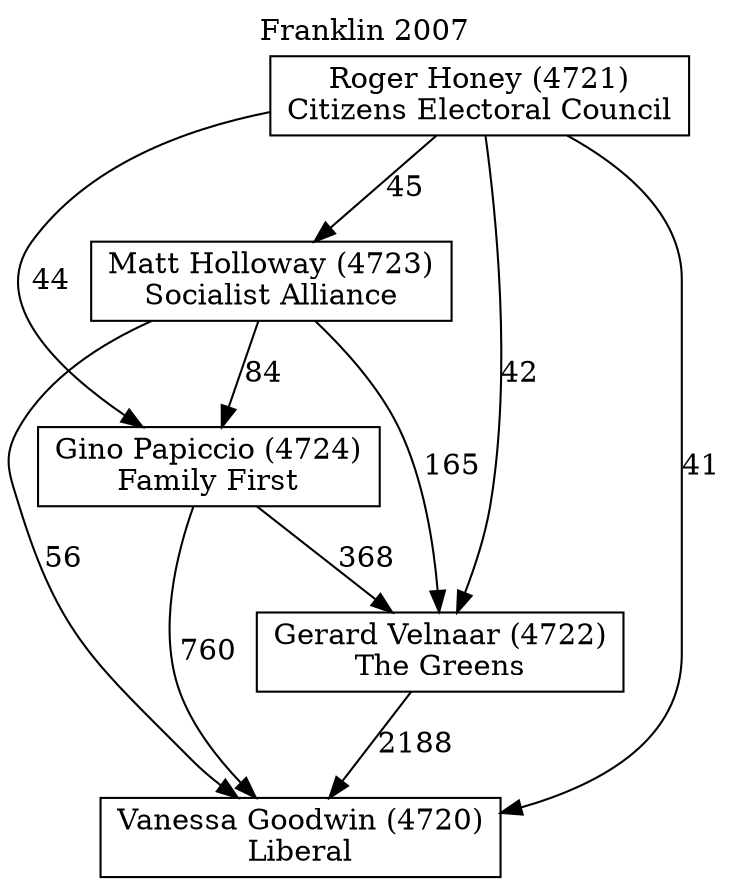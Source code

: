 // House preference flow
digraph "Vanessa Goodwin (4720)_Franklin_2007" {
	graph [label="Franklin 2007" labelloc=t mclimit=10]
	node [shape=box]
	"Vanessa Goodwin (4720)" [label="Vanessa Goodwin (4720)
Liberal"]
	"Gerard Velnaar (4722)" [label="Gerard Velnaar (4722)
The Greens"]
	"Gino Papiccio (4724)" [label="Gino Papiccio (4724)
Family First"]
	"Matt Holloway (4723)" [label="Matt Holloway (4723)
Socialist Alliance"]
	"Roger Honey (4721)" [label="Roger Honey (4721)
Citizens Electoral Council"]
	"Gerard Velnaar (4722)" -> "Vanessa Goodwin (4720)" [label=2188]
	"Gino Papiccio (4724)" -> "Gerard Velnaar (4722)" [label=368]
	"Matt Holloway (4723)" -> "Gino Papiccio (4724)" [label=84]
	"Roger Honey (4721)" -> "Matt Holloway (4723)" [label=45]
	"Gino Papiccio (4724)" -> "Vanessa Goodwin (4720)" [label=760]
	"Matt Holloway (4723)" -> "Vanessa Goodwin (4720)" [label=56]
	"Roger Honey (4721)" -> "Vanessa Goodwin (4720)" [label=41]
	"Roger Honey (4721)" -> "Gino Papiccio (4724)" [label=44]
	"Matt Holloway (4723)" -> "Gerard Velnaar (4722)" [label=165]
	"Roger Honey (4721)" -> "Gerard Velnaar (4722)" [label=42]
}
